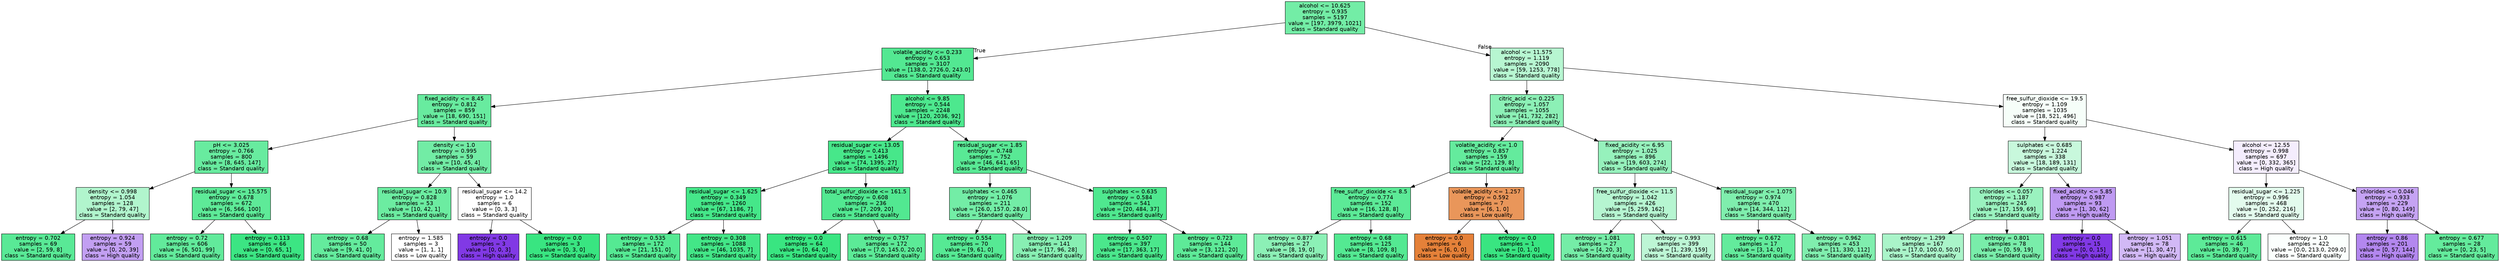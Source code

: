 digraph Tree {
node [shape=box, style="filled", color="black", fontname="helvetica"] ;
edge [fontname="helvetica"] ;
0 [label="alcohol <= 10.625\nentropy = 0.935\nsamples = 5197\nvalue = [197, 3979, 1021]\nclass = Standard quality", fillcolor="#73eda6"] ;
1 [label="volatile_acidity <= 0.233\nentropy = 0.653\nsamples = 3107\nvalue = [138.0, 2726.0, 243.0]\nclass = Standard quality", fillcolor="#53e892"] ;
0 -> 1 [labeldistance=2.5, labelangle=45, headlabel="True"] ;
2 [label="fixed_acidity <= 8.45\nentropy = 0.812\nsamples = 859\nvalue = [18, 690, 151]\nclass = Standard quality", fillcolor="#68eb9f"] ;
1 -> 2 ;
3 [label="pH <= 3.025\nentropy = 0.766\nsamples = 800\nvalue = [8, 645, 147]\nclass = Standard quality", fillcolor="#68eb9f"] ;
2 -> 3 ;
4 [label="density <= 0.998\nentropy = 1.054\nsamples = 128\nvalue = [2, 79, 47]\nclass = Standard quality", fillcolor="#b1f5cd"] ;
3 -> 4 ;
5 [label="entropy = 0.702\nsamples = 69\nvalue = [2, 59, 8]\nclass = Standard quality", fillcolor="#59e996"] ;
4 -> 5 ;
6 [label="entropy = 0.924\nsamples = 59\nvalue = [0, 20, 39]\nclass = High quality", fillcolor="#c29ff2"] ;
4 -> 6 ;
7 [label="residual_sugar <= 15.575\nentropy = 0.678\nsamples = 672\nvalue = [6, 566, 100]\nclass = Standard quality", fillcolor="#5eea98"] ;
3 -> 7 ;
8 [label="entropy = 0.72\nsamples = 606\nvalue = [6, 501, 99]\nclass = Standard quality", fillcolor="#62ea9b"] ;
7 -> 8 ;
9 [label="entropy = 0.113\nsamples = 66\nvalue = [0, 65, 1]\nclass = Standard quality", fillcolor="#3ce583"] ;
7 -> 9 ;
10 [label="density <= 1.0\nentropy = 0.995\nsamples = 59\nvalue = [10, 45, 4]\nclass = Standard quality", fillcolor="#72eca5"] ;
2 -> 10 ;
11 [label="residual_sugar <= 10.9\nentropy = 0.828\nsamples = 53\nvalue = [10, 42, 1]\nclass = Standard quality", fillcolor="#6ceca1"] ;
10 -> 11 ;
12 [label="entropy = 0.68\nsamples = 50\nvalue = [9, 41, 0]\nclass = Standard quality", fillcolor="#64eb9d"] ;
11 -> 12 ;
13 [label="entropy = 1.585\nsamples = 3\nvalue = [1, 1, 1]\nclass = Low quality", fillcolor="#ffffff"] ;
11 -> 13 ;
14 [label="residual_sugar <= 14.2\nentropy = 1.0\nsamples = 6\nvalue = [0, 3, 3]\nclass = Standard quality", fillcolor="#ffffff"] ;
10 -> 14 ;
15 [label="entropy = 0.0\nsamples = 3\nvalue = [0, 0, 3]\nclass = High quality", fillcolor="#8139e5"] ;
14 -> 15 ;
16 [label="entropy = 0.0\nsamples = 3\nvalue = [0, 3, 0]\nclass = Standard quality", fillcolor="#39e581"] ;
14 -> 16 ;
17 [label="alcohol <= 9.85\nentropy = 0.544\nsamples = 2248\nvalue = [120, 2036, 92]\nclass = Standard quality", fillcolor="#4de88e"] ;
1 -> 17 ;
18 [label="residual_sugar <= 13.05\nentropy = 0.413\nsamples = 1496\nvalue = [74, 1395, 27]\nclass = Standard quality", fillcolor="#47e78a"] ;
17 -> 18 ;
19 [label="residual_sugar <= 1.625\nentropy = 0.349\nsamples = 1260\nvalue = [67, 1186, 7]\nclass = Standard quality", fillcolor="#45e789"] ;
18 -> 19 ;
20 [label="entropy = 0.535\nsamples = 172\nvalue = [21, 151, 0]\nclass = Standard quality", fillcolor="#55e993"] ;
19 -> 20 ;
21 [label="entropy = 0.308\nsamples = 1088\nvalue = [46, 1035, 7]\nclass = Standard quality", fillcolor="#43e687"] ;
19 -> 21 ;
22 [label="total_sulfur_dioxide <= 161.5\nentropy = 0.608\nsamples = 236\nvalue = [7, 209, 20]\nclass = Standard quality", fillcolor="#52e891"] ;
18 -> 22 ;
23 [label="entropy = 0.0\nsamples = 64\nvalue = [0, 64, 0]\nclass = Standard quality", fillcolor="#39e581"] ;
22 -> 23 ;
24 [label="entropy = 0.757\nsamples = 172\nvalue = [7.0, 145.0, 20.0]\nclass = Standard quality", fillcolor="#5cea97"] ;
22 -> 24 ;
25 [label="residual_sugar <= 1.85\nentropy = 0.748\nsamples = 752\nvalue = [46, 641, 65]\nclass = Standard quality", fillcolor="#59e995"] ;
17 -> 25 ;
26 [label="sulphates <= 0.465\nentropy = 1.076\nsamples = 211\nvalue = [26.0, 157.0, 28.0]\nclass = Standard quality", fillcolor="#73eda6"] ;
25 -> 26 ;
27 [label="entropy = 0.554\nsamples = 70\nvalue = [9, 61, 0]\nclass = Standard quality", fillcolor="#56e994"] ;
26 -> 27 ;
28 [label="entropy = 1.209\nsamples = 141\nvalue = [17, 96, 28]\nclass = Standard quality", fillcolor="#88efb3"] ;
26 -> 28 ;
29 [label="sulphates <= 0.635\nentropy = 0.584\nsamples = 541\nvalue = [20, 484, 37]\nclass = Standard quality", fillcolor="#4fe88f"] ;
25 -> 29 ;
30 [label="entropy = 0.507\nsamples = 397\nvalue = [17, 363, 17]\nclass = Standard quality", fillcolor="#4be78c"] ;
29 -> 30 ;
31 [label="entropy = 0.723\nsamples = 144\nvalue = [3, 121, 20]\nclass = Standard quality", fillcolor="#5eea98"] ;
29 -> 31 ;
32 [label="alcohol <= 11.575\nentropy = 1.119\nsamples = 2090\nvalue = [59, 1253, 778]\nclass = Standard quality", fillcolor="#b7f6d1"] ;
0 -> 32 [labeldistance=2.5, labelangle=-45, headlabel="False"] ;
33 [label="citric_acid <= 0.225\nentropy = 1.057\nsamples = 1055\nvalue = [41, 732, 282]\nclass = Standard quality", fillcolor="#8cf0b6"] ;
32 -> 33 ;
34 [label="volatile_acidity <= 1.0\nentropy = 0.857\nsamples = 159\nvalue = [22, 129, 8]\nclass = Standard quality", fillcolor="#64eb9d"] ;
33 -> 34 ;
35 [label="free_sulfur_dioxide <= 8.5\nentropy = 0.774\nsamples = 152\nvalue = [16, 128, 8]\nclass = Standard quality", fillcolor="#5cea97"] ;
34 -> 35 ;
36 [label="entropy = 0.877\nsamples = 27\nvalue = [8, 19, 0]\nclass = Standard quality", fillcolor="#8cf0b6"] ;
35 -> 36 ;
37 [label="entropy = 0.68\nsamples = 125\nvalue = [8, 109, 8]\nclass = Standard quality", fillcolor="#54e992"] ;
35 -> 37 ;
38 [label="volatile_acidity <= 1.257\nentropy = 0.592\nsamples = 7\nvalue = [6, 1, 0]\nclass = Low quality", fillcolor="#e9965a"] ;
34 -> 38 ;
39 [label="entropy = 0.0\nsamples = 6\nvalue = [6, 0, 0]\nclass = Low quality", fillcolor="#e58139"] ;
38 -> 39 ;
40 [label="entropy = 0.0\nsamples = 1\nvalue = [0, 1, 0]\nclass = Standard quality", fillcolor="#39e581"] ;
38 -> 40 ;
41 [label="fixed_acidity <= 6.95\nentropy = 1.025\nsamples = 896\nvalue = [19, 603, 274]\nclass = Standard quality", fillcolor="#96f1bc"] ;
33 -> 41 ;
42 [label="free_sulfur_dioxide <= 11.5\nentropy = 1.042\nsamples = 426\nvalue = [5, 259, 162]\nclass = Standard quality", fillcolor="#b6f5d1"] ;
41 -> 42 ;
43 [label="entropy = 1.081\nsamples = 27\nvalue = [4, 20, 3]\nclass = Standard quality", fillcolor="#75eda7"] ;
42 -> 43 ;
44 [label="entropy = 0.993\nsamples = 399\nvalue = [1, 239, 159]\nclass = Standard quality", fillcolor="#bdf6d5"] ;
42 -> 44 ;
45 [label="residual_sugar <= 1.075\nentropy = 0.974\nsamples = 470\nvalue = [14, 344, 112]\nclass = Standard quality", fillcolor="#7feead"] ;
41 -> 45 ;
46 [label="entropy = 0.672\nsamples = 17\nvalue = [3, 14, 0]\nclass = Standard quality", fillcolor="#63eb9c"] ;
45 -> 46 ;
47 [label="entropy = 0.962\nsamples = 453\nvalue = [11, 330, 112]\nclass = Standard quality", fillcolor="#80eeae"] ;
45 -> 47 ;
48 [label="free_sulfur_dioxide <= 19.5\nentropy = 1.109\nsamples = 1035\nvalue = [18, 521, 496]\nclass = Standard quality", fillcolor="#f6fef9"] ;
32 -> 48 ;
49 [label="sulphates <= 0.685\nentropy = 1.224\nsamples = 338\nvalue = [18, 189, 131]\nclass = Standard quality", fillcolor="#c8f8dc"] ;
48 -> 49 ;
50 [label="chlorides <= 0.057\nentropy = 1.187\nsamples = 245\nvalue = [17, 159, 69]\nclass = Standard quality", fillcolor="#9af2bf"] ;
49 -> 50 ;
51 [label="entropy = 1.299\nsamples = 167\nvalue = [17.0, 100.0, 50.0]\nclass = Standard quality", fillcolor="#aaf4c9"] ;
50 -> 51 ;
52 [label="entropy = 0.801\nsamples = 78\nvalue = [0, 59, 19]\nclass = Standard quality", fillcolor="#79edaa"] ;
50 -> 52 ;
53 [label="fixed_acidity <= 5.85\nentropy = 0.987\nsamples = 93\nvalue = [1, 30, 62]\nclass = High quality", fillcolor="#bf9af2"] ;
49 -> 53 ;
54 [label="entropy = 0.0\nsamples = 15\nvalue = [0, 0, 15]\nclass = High quality", fillcolor="#8139e5"] ;
53 -> 54 ;
55 [label="entropy = 1.051\nsamples = 78\nvalue = [1, 30, 47]\nclass = High quality", fillcolor="#d2b9f6"] ;
53 -> 55 ;
56 [label="alcohol <= 12.55\nentropy = 0.998\nsamples = 697\nvalue = [0, 332, 365]\nclass = High quality", fillcolor="#f4edfd"] ;
48 -> 56 ;
57 [label="residual_sugar <= 1.225\nentropy = 0.996\nsamples = 468\nvalue = [0, 252, 216]\nclass = Standard quality", fillcolor="#e3fbed"] ;
56 -> 57 ;
58 [label="entropy = 0.615\nsamples = 46\nvalue = [0, 39, 7]\nclass = Standard quality", fillcolor="#5dea98"] ;
57 -> 58 ;
59 [label="entropy = 1.0\nsamples = 422\nvalue = [0.0, 213.0, 209.0]\nclass = Standard quality", fillcolor="#fbfffd"] ;
57 -> 59 ;
60 [label="chlorides <= 0.046\nentropy = 0.933\nsamples = 229\nvalue = [0, 80, 149]\nclass = High quality", fillcolor="#c5a3f3"] ;
56 -> 60 ;
61 [label="entropy = 0.86\nsamples = 201\nvalue = [0, 57, 144]\nclass = High quality", fillcolor="#b387ef"] ;
60 -> 61 ;
62 [label="entropy = 0.677\nsamples = 28\nvalue = [0, 23, 5]\nclass = Standard quality", fillcolor="#64eb9c"] ;
60 -> 62 ;
}